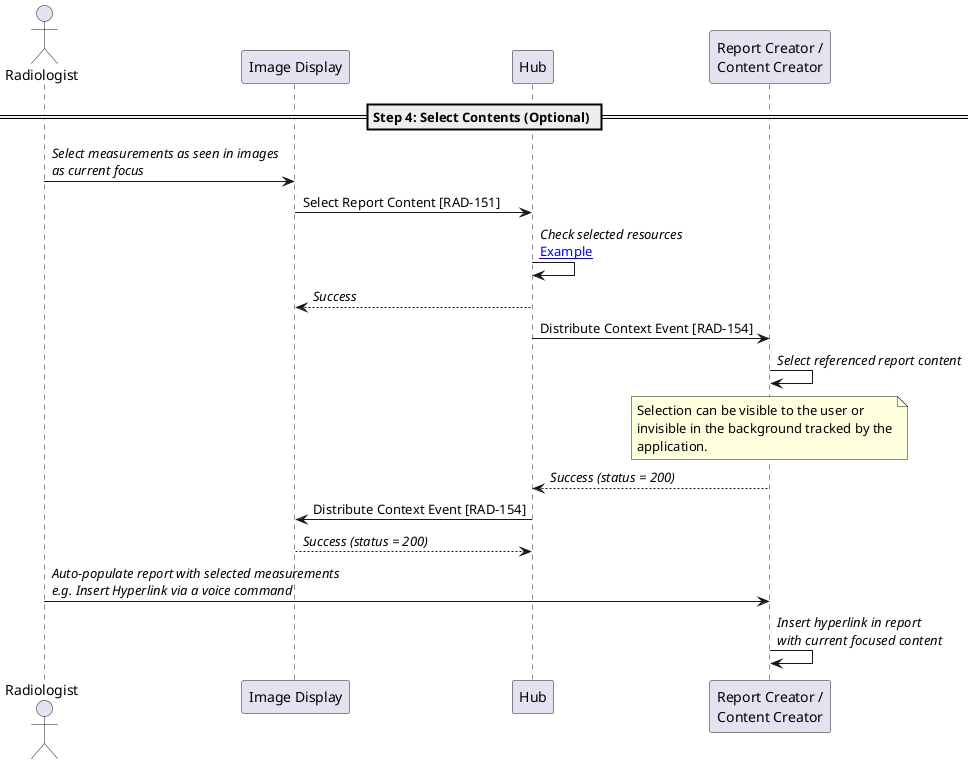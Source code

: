 @startuml

actor Radiologist as User
participant "Image Display" as PACS
participant "Hub" as Hub
participant "Report Creator /\nContent Creator" as Report

== Step 4: Select Contents (Optional) ==

User->PACS: //Select measurements as seen in images//\n//as current focus//

PACS->Hub: Select Report Content [RAD-151]
Hub->Hub: //Check selected resources//\n[[select_study_and_observation.html#available-context-and-content-in-hub Example]]
Hub-->PACS: //Success//

Hub->Report: Distribute Context Event [RAD-154]

Report->Report: //Select referenced report content//
note over Report
Selection can be visible to the user or
invisible in the background tracked by the
application.
end note

Report-->Hub: //Success (status = 200)//

Hub->PACS: Distribute Context Event [RAD-154]
PACS-->Hub: //Success (status = 200)//

User->Report: //Auto-populate report with selected measurements//\n//e.g. Insert Hyperlink via a voice command//

Report->Report: //Insert hyperlink in report//\n//with current focused content//

@enduml
